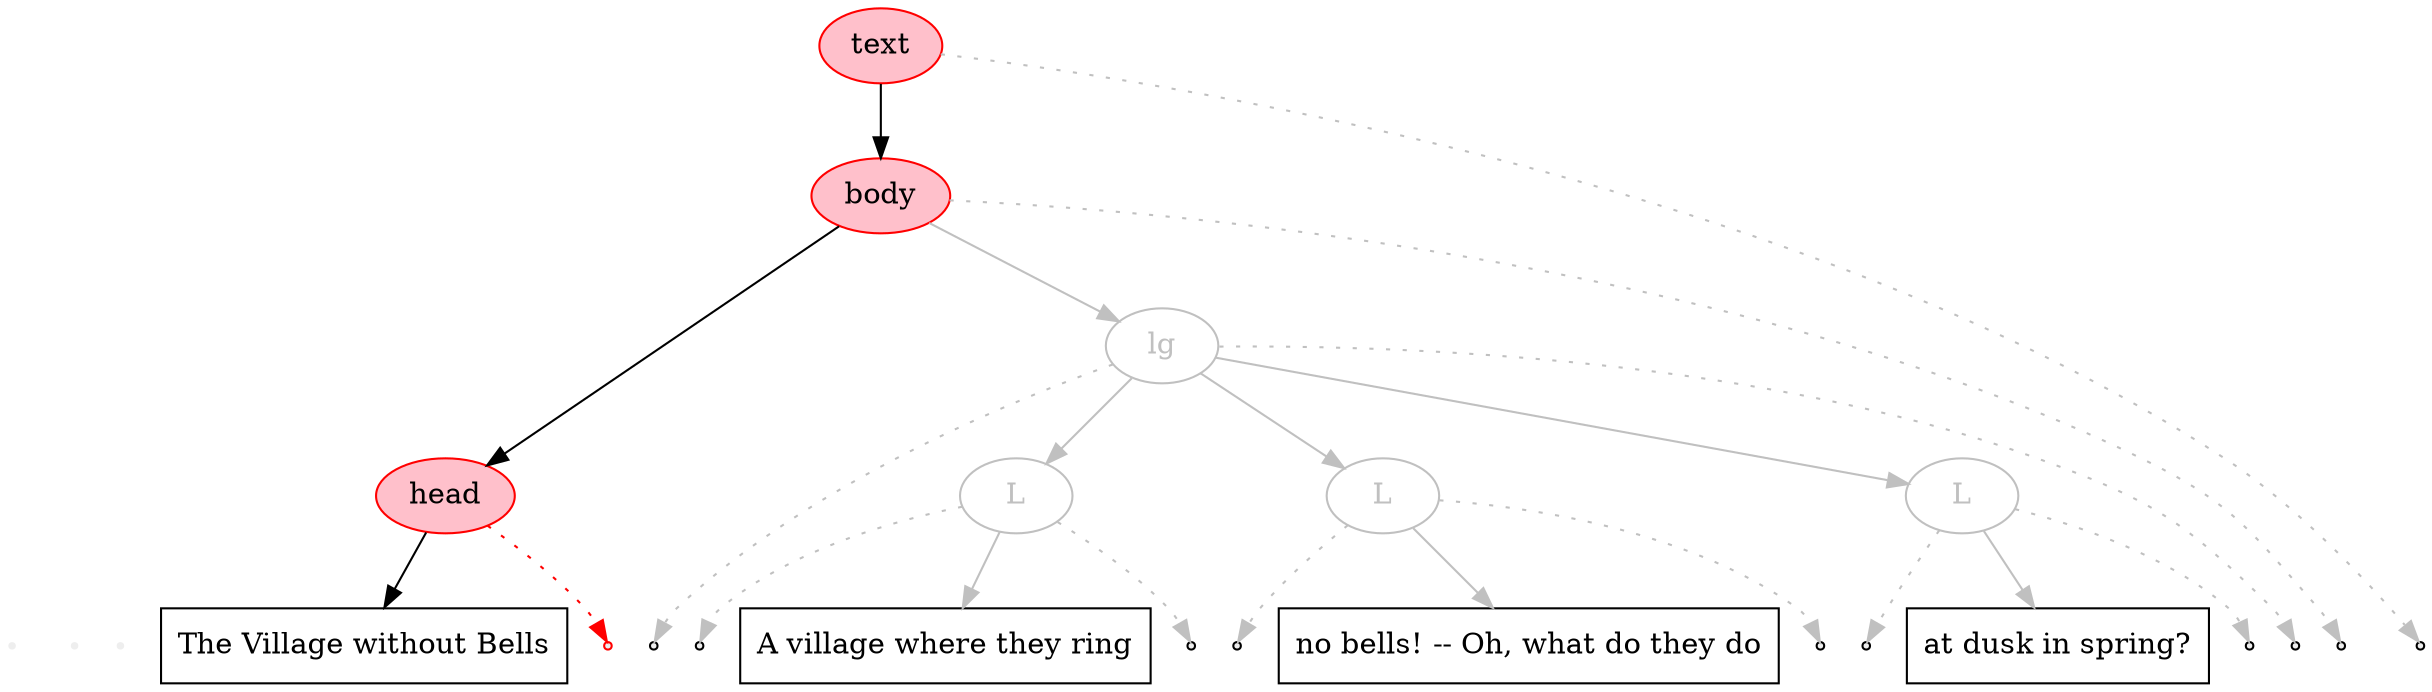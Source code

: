 digraph {
  node [shape=rectangle, ordering=out];
  edge [color=gray];
  
  subgraph {
  rank = same;
  node [color=black, shape=point, style=filled, fillcolor="#EEEEEE"];
  starttext [label="t\n(", color=transparent, style=invisible];
  startbody [label="b\n(", color=transparent];
  starthead [label="h\n(", color=transparent];
  endhead [label="h\n)", color=red];
  startlg [label="lg\n("];
  startl1 [label="l\n("];
  endl1 [label="l\n)"];
  startl2 [label="l\n("];
  endl2 [label="l\n)"];
  startl3 [label="l\n("];
  endl3 [label="l\n)"];
  endlg [label="lg\n)"];
  endbody [label="b\n)"];
  endtext [label="t\nend"];

  node [color=black, shape=box, style=solid];
  // shape=plaintext makes them disappear too much
  
  pcd0 [label="The Village without Bells"];
  pcd1 [label="A village where they ring"];
  pcd2 [label="no bells! -- Oh, what do they do"];
  pcd3 [label="at dusk in spring?"]
   }

  node [shape=oval, color=gray, fontcolor=gray];
  text [color=red, fontcolor=black, style=filled, fillcolor=pink];
  body [color=red, fontcolor=black, style=filled, fillcolor=pink];
  head [color=red, fontcolor=black, style=filled, fillcolor=pink];
  lg;
  l1 [label="L"];
  l2 [label="L"];
  l3 [label="L"];
  text -> starttext [style=invisible, color=red, arrowhead=none];
  text -> body [color=black];
  text -> endtext [style=dotted];
  
  body -> startbody [style=invisible, color=red, arrowhead=none];
  body -> head [color=black];
  body -> lg;
  body -> endbody [style=dotted];

  head -> starthead [style=invisible, color=red, arrowhead=none];
  head -> pcd0 [color=black];
  head -> endhead [style=dotted, color=red];
  

  lg -> startlg [style=dotted];
  lg -> { l1 l2 l3 };
  lg -> endlg [style=dotted];


  l1 -> startl1 [style=dotted];
  l1 -> pcd1;
  l1 -> endl1 [style=dotted];
  

  l2 -> startl2 [style=dotted];
  l2 -> pcd2;
  l2 -> endl2 [style=dotted];
  

  l3 -> startl3 [style=dotted];
  l3 -> pcd3;
  l3 -> endl3 [style=dotted];
  
  
}